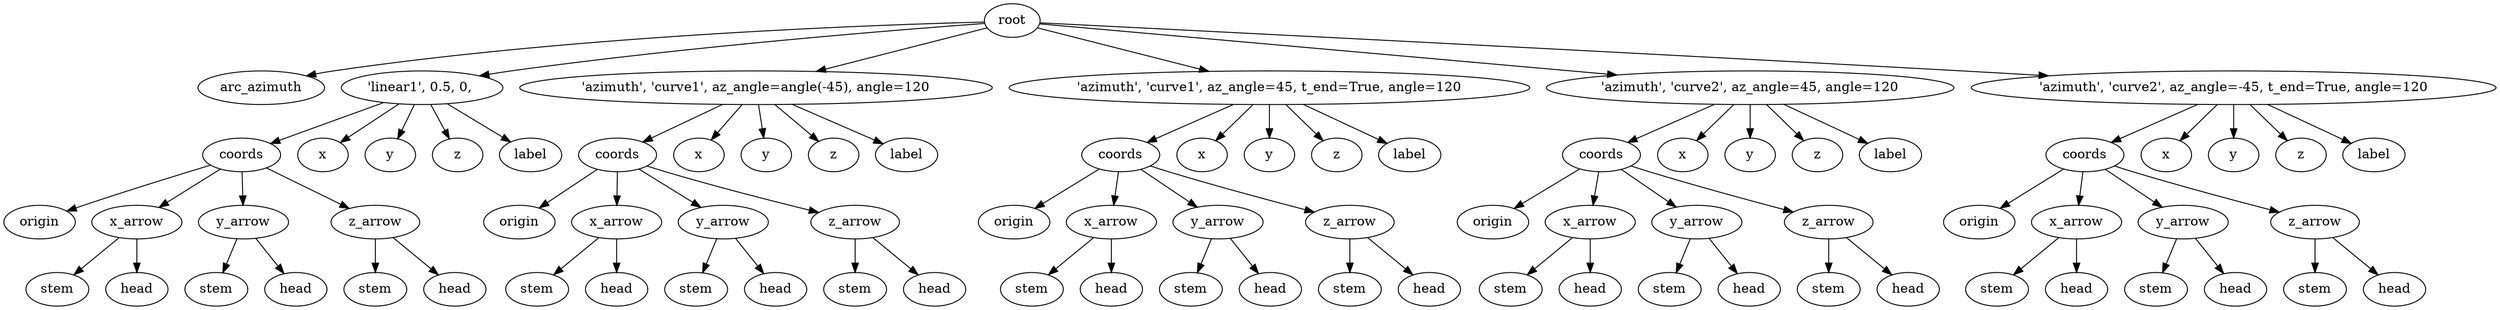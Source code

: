 digraph arc_azimuth {
    root_1925 [label="root"];
    arc_azimuth_1926 [label="arc_azimuth"];
    1927 [label="'linear1',\ 0\.5,\ 0,\ "];
    coords_1928 [label="coords"];
    origin_1929 [label="origin"];
    x_arrow_1930 [label="x_arrow"];
    stem_1931 [label="stem"];
    head_1932 [label="head"];
    y_arrow_1933 [label="y_arrow"];
    stem_1934 [label="stem"];
    head_1935 [label="head"];
    z_arrow_1936 [label="z_arrow"];
    stem_1937 [label="stem"];
    head_1938 [label="head"];
    x_1939 [label="x"];
    y_1940 [label="y"];
    z_1941 [label="z"];
    label_1942 [label="label"];
    1943 [label="'azimuth',\ 'curve1',\ az_angle=angle\(\-45\),\ angle=120"];
    coords_1944 [label="coords"];
    origin_1945 [label="origin"];
    x_arrow_1946 [label="x_arrow"];
    stem_1947 [label="stem"];
    head_1948 [label="head"];
    y_arrow_1949 [label="y_arrow"];
    stem_1950 [label="stem"];
    head_1951 [label="head"];
    z_arrow_1952 [label="z_arrow"];
    stem_1953 [label="stem"];
    head_1954 [label="head"];
    x_1955 [label="x"];
    y_1956 [label="y"];
    z_1957 [label="z"];
    label_1958 [label="label"];
    1959 [label="'azimuth',\ 'curve1',\ az_angle=45,\ t_end=True,\ angle=120"];
    coords_1960 [label="coords"];
    origin_1961 [label="origin"];
    x_arrow_1962 [label="x_arrow"];
    stem_1963 [label="stem"];
    head_1964 [label="head"];
    y_arrow_1965 [label="y_arrow"];
    stem_1966 [label="stem"];
    head_1967 [label="head"];
    z_arrow_1968 [label="z_arrow"];
    stem_1969 [label="stem"];
    head_1970 [label="head"];
    x_1971 [label="x"];
    y_1972 [label="y"];
    z_1973 [label="z"];
    label_1974 [label="label"];
    1975 [label="'azimuth',\ 'curve2',\ az_angle=45,\ angle=120"];
    coords_1976 [label="coords"];
    origin_1977 [label="origin"];
    x_arrow_1978 [label="x_arrow"];
    stem_1979 [label="stem"];
    head_1980 [label="head"];
    y_arrow_1981 [label="y_arrow"];
    stem_1982 [label="stem"];
    head_1983 [label="head"];
    z_arrow_1984 [label="z_arrow"];
    stem_1985 [label="stem"];
    head_1986 [label="head"];
    x_1987 [label="x"];
    y_1988 [label="y"];
    z_1989 [label="z"];
    label_1990 [label="label"];
    1991 [label="'azimuth',\ 'curve2',\ az_angle=\-45,\ t_end=True,\ angle=120"];
    coords_1992 [label="coords"];
    origin_1993 [label="origin"];
    x_arrow_1994 [label="x_arrow"];
    stem_1995 [label="stem"];
    head_1996 [label="head"];
    y_arrow_1997 [label="y_arrow"];
    stem_1998 [label="stem"];
    head_1999 [label="head"];
    z_arrow_2000 [label="z_arrow"];
    stem_2001 [label="stem"];
    head_2002 [label="head"];
    x_2003 [label="x"];
    y_2004 [label="y"];
    z_2005 [label="z"];
    label_2006 [label="label"];
    root_1925 -> arc_azimuth_1926;
    root_1925 -> 1927;
    1927 -> coords_1928;
    coords_1928 -> origin_1929;
    coords_1928 -> x_arrow_1930;
    x_arrow_1930 -> stem_1931;
    x_arrow_1930 -> head_1932;
    coords_1928 -> y_arrow_1933;
    y_arrow_1933 -> stem_1934;
    y_arrow_1933 -> head_1935;
    coords_1928 -> z_arrow_1936;
    z_arrow_1936 -> stem_1937;
    z_arrow_1936 -> head_1938;
    1927 -> x_1939;
    1927 -> y_1940;
    1927 -> z_1941;
    1927 -> label_1942;
    root_1925 -> 1943;
    1943 -> coords_1944;
    coords_1944 -> origin_1945;
    coords_1944 -> x_arrow_1946;
    x_arrow_1946 -> stem_1947;
    x_arrow_1946 -> head_1948;
    coords_1944 -> y_arrow_1949;
    y_arrow_1949 -> stem_1950;
    y_arrow_1949 -> head_1951;
    coords_1944 -> z_arrow_1952;
    z_arrow_1952 -> stem_1953;
    z_arrow_1952 -> head_1954;
    1943 -> x_1955;
    1943 -> y_1956;
    1943 -> z_1957;
    1943 -> label_1958;
    root_1925 -> 1959;
    1959 -> coords_1960;
    coords_1960 -> origin_1961;
    coords_1960 -> x_arrow_1962;
    x_arrow_1962 -> stem_1963;
    x_arrow_1962 -> head_1964;
    coords_1960 -> y_arrow_1965;
    y_arrow_1965 -> stem_1966;
    y_arrow_1965 -> head_1967;
    coords_1960 -> z_arrow_1968;
    z_arrow_1968 -> stem_1969;
    z_arrow_1968 -> head_1970;
    1959 -> x_1971;
    1959 -> y_1972;
    1959 -> z_1973;
    1959 -> label_1974;
    root_1925 -> 1975;
    1975 -> coords_1976;
    coords_1976 -> origin_1977;
    coords_1976 -> x_arrow_1978;
    x_arrow_1978 -> stem_1979;
    x_arrow_1978 -> head_1980;
    coords_1976 -> y_arrow_1981;
    y_arrow_1981 -> stem_1982;
    y_arrow_1981 -> head_1983;
    coords_1976 -> z_arrow_1984;
    z_arrow_1984 -> stem_1985;
    z_arrow_1984 -> head_1986;
    1975 -> x_1987;
    1975 -> y_1988;
    1975 -> z_1989;
    1975 -> label_1990;
    root_1925 -> 1991;
    1991 -> coords_1992;
    coords_1992 -> origin_1993;
    coords_1992 -> x_arrow_1994;
    x_arrow_1994 -> stem_1995;
    x_arrow_1994 -> head_1996;
    coords_1992 -> y_arrow_1997;
    y_arrow_1997 -> stem_1998;
    y_arrow_1997 -> head_1999;
    coords_1992 -> z_arrow_2000;
    z_arrow_2000 -> stem_2001;
    z_arrow_2000 -> head_2002;
    1991 -> x_2003;
    1991 -> y_2004;
    1991 -> z_2005;
    1991 -> label_2006;
}
